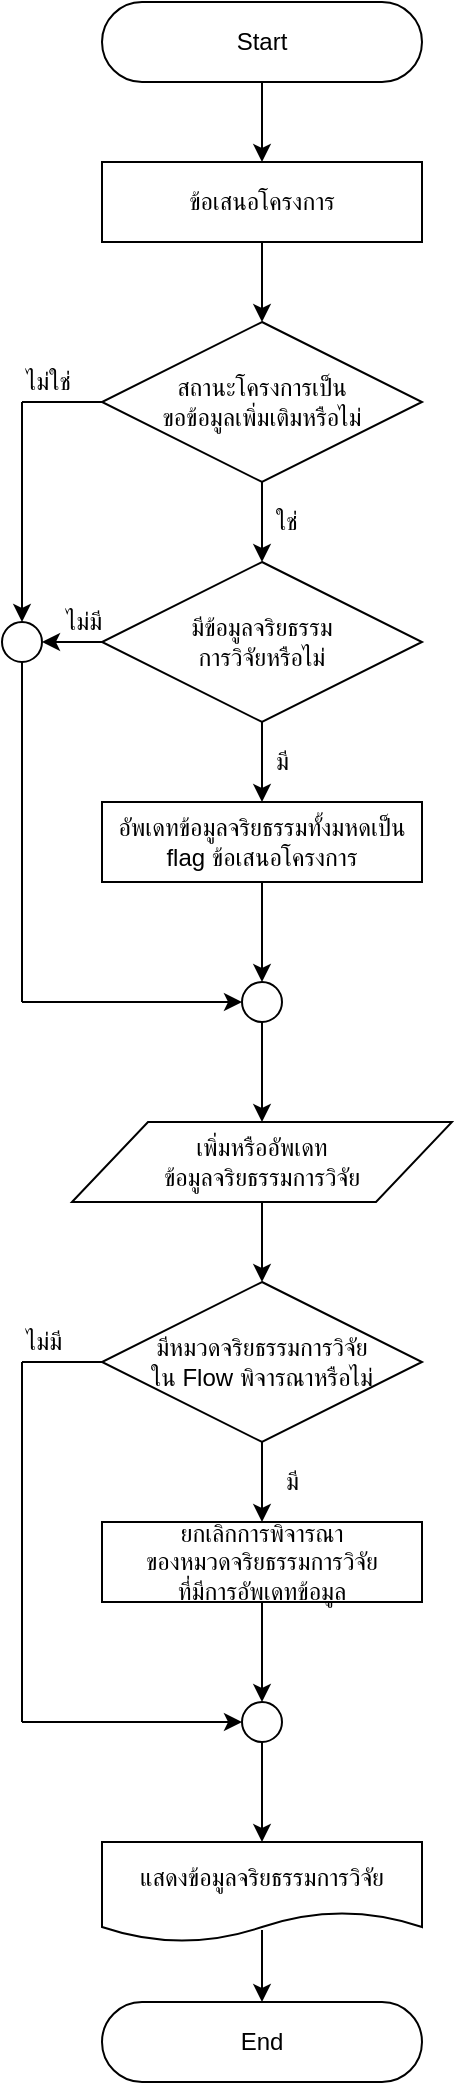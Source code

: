 <mxfile version="11.0.5" type="github"><diagram id="F0MMsIBtj9AIfdLqJUFV" name="Page-1"><mxGraphModel dx="1422" dy="796" grid="1" gridSize="10" guides="1" tooltips="1" connect="1" arrows="1" fold="1" page="1" pageScale="1" pageWidth="827" pageHeight="1169" math="0" shadow="0"><root><mxCell id="0"/><mxCell id="1" parent="0"/><mxCell id="wBLQEU3edu4Mty4B3jnI-2" value="Start" style="rounded=1;whiteSpace=wrap;html=1;arcSize=50;" vertex="1" parent="1"><mxGeometry x="320" y="40" width="160" height="40" as="geometry"/></mxCell><mxCell id="wBLQEU3edu4Mty4B3jnI-3" value="เพิ่มหรืออัพเดท&lt;br&gt;ข้อมูลจริยธรรมการวิจัย" style="shape=parallelogram;perimeter=parallelogramPerimeter;whiteSpace=wrap;html=1;" vertex="1" parent="1"><mxGeometry x="305" y="600" width="190" height="40" as="geometry"/></mxCell><mxCell id="wBLQEU3edu4Mty4B3jnI-4" value="ข้อเสนอโครงการ" style="rounded=0;whiteSpace=wrap;html=1;" vertex="1" parent="1"><mxGeometry x="320" y="120" width="160" height="40" as="geometry"/></mxCell><mxCell id="wBLQEU3edu4Mty4B3jnI-5" value="" style="endArrow=classic;html=1;exitX=0.5;exitY=1;exitDx=0;exitDy=0;" edge="1" parent="1" source="wBLQEU3edu4Mty4B3jnI-2" target="wBLQEU3edu4Mty4B3jnI-4"><mxGeometry width="50" height="50" relative="1" as="geometry"><mxPoint x="310" y="430" as="sourcePoint"/><mxPoint x="360" y="380" as="targetPoint"/></mxGeometry></mxCell><mxCell id="wBLQEU3edu4Mty4B3jnI-6" value="" style="endArrow=classic;html=1;exitX=0.5;exitY=1;exitDx=0;exitDy=0;" edge="1" parent="1" source="wBLQEU3edu4Mty4B3jnI-3"><mxGeometry width="50" height="50" relative="1" as="geometry"><mxPoint x="410" y="920" as="sourcePoint"/><mxPoint x="400" y="680" as="targetPoint"/></mxGeometry></mxCell><mxCell id="wBLQEU3edu4Mty4B3jnI-7" value="มีหมวดจริยธรรมการวิจัย&lt;br&gt;ใน Flow พิจารณาหรือไม่" style="rhombus;whiteSpace=wrap;html=1;" vertex="1" parent="1"><mxGeometry x="320" y="680" width="160" height="80" as="geometry"/></mxCell><mxCell id="wBLQEU3edu4Mty4B3jnI-8" value="ยกเลิกการพิจารณา&lt;br&gt;ของหมวดจริยธรรมการวิจัย&lt;br&gt;ที่มีการอัพเดทข้อมูล" style="rounded=0;whiteSpace=wrap;html=1;" vertex="1" parent="1"><mxGeometry x="320" y="800" width="160" height="40" as="geometry"/></mxCell><mxCell id="wBLQEU3edu4Mty4B3jnI-9" value="" style="endArrow=classic;html=1;exitX=0.5;exitY=1;exitDx=0;exitDy=0;entryX=0.5;entryY=0;entryDx=0;entryDy=0;" edge="1" parent="1" source="wBLQEU3edu4Mty4B3jnI-7" target="wBLQEU3edu4Mty4B3jnI-8"><mxGeometry width="50" height="50" relative="1" as="geometry"><mxPoint x="560" y="780" as="sourcePoint"/><mxPoint x="610" y="730" as="targetPoint"/></mxGeometry></mxCell><mxCell id="wBLQEU3edu4Mty4B3jnI-10" value="อัพเดทข้อมูลจริยธรรมทั้งมหดเป็น flag ข้อเสนอโครงการ" style="rounded=0;whiteSpace=wrap;html=1;" vertex="1" parent="1"><mxGeometry x="320" y="440" width="160" height="40" as="geometry"/></mxCell><mxCell id="wBLQEU3edu4Mty4B3jnI-11" value="แสดงข้อมูลจริยธรรมการวิจัย" style="shape=document;whiteSpace=wrap;html=1;boundedLbl=1;" vertex="1" parent="1"><mxGeometry x="320" y="960" width="160" height="50" as="geometry"/></mxCell><mxCell id="wBLQEU3edu4Mty4B3jnI-12" value="มี" style="text;html=1;resizable=0;points=[];autosize=1;align=left;verticalAlign=top;spacingTop=-4;" vertex="1" parent="1"><mxGeometry x="410" y="770" width="20" height="20" as="geometry"/></mxCell><mxCell id="wBLQEU3edu4Mty4B3jnI-13" value="" style="ellipse;whiteSpace=wrap;html=1;aspect=fixed;" vertex="1" parent="1"><mxGeometry x="390" y="890" width="20" height="20" as="geometry"/></mxCell><mxCell id="wBLQEU3edu4Mty4B3jnI-14" value="" style="endArrow=classic;html=1;entryX=0;entryY=0.5;entryDx=0;entryDy=0;" edge="1" parent="1" target="wBLQEU3edu4Mty4B3jnI-13"><mxGeometry width="50" height="50" relative="1" as="geometry"><mxPoint x="280" y="900" as="sourcePoint"/><mxPoint x="320" y="1030" as="targetPoint"/></mxGeometry></mxCell><mxCell id="wBLQEU3edu4Mty4B3jnI-15" value="" style="endArrow=none;html=1;" edge="1" parent="1"><mxGeometry width="50" height="50" relative="1" as="geometry"><mxPoint x="280" y="900" as="sourcePoint"/><mxPoint x="280" y="720" as="targetPoint"/></mxGeometry></mxCell><mxCell id="wBLQEU3edu4Mty4B3jnI-16" value="" style="endArrow=classic;html=1;exitX=0.5;exitY=1;exitDx=0;exitDy=0;entryX=0.5;entryY=0;entryDx=0;entryDy=0;" edge="1" parent="1" source="wBLQEU3edu4Mty4B3jnI-13" target="wBLQEU3edu4Mty4B3jnI-11"><mxGeometry width="50" height="50" relative="1" as="geometry"><mxPoint x="180" y="990" as="sourcePoint"/><mxPoint x="230" y="940" as="targetPoint"/></mxGeometry></mxCell><mxCell id="wBLQEU3edu4Mty4B3jnI-17" value="End" style="rounded=1;whiteSpace=wrap;html=1;arcSize=50;" vertex="1" parent="1"><mxGeometry x="320" y="1040" width="160" height="40" as="geometry"/></mxCell><mxCell id="wBLQEU3edu4Mty4B3jnI-18" value="" style="endArrow=classic;html=1;" edge="1" parent="1"><mxGeometry width="50" height="50" relative="1" as="geometry"><mxPoint x="400" y="1004" as="sourcePoint"/><mxPoint x="400" y="1040" as="targetPoint"/></mxGeometry></mxCell><mxCell id="wBLQEU3edu4Mty4B3jnI-19" value="" style="endArrow=classic;html=1;exitX=0.5;exitY=1;exitDx=0;exitDy=0;entryX=0.5;entryY=0;entryDx=0;entryDy=0;" edge="1" parent="1" source="wBLQEU3edu4Mty4B3jnI-8" target="wBLQEU3edu4Mty4B3jnI-13"><mxGeometry width="50" height="50" relative="1" as="geometry"><mxPoint x="630" y="860" as="sourcePoint"/><mxPoint x="680" y="810" as="targetPoint"/></mxGeometry></mxCell><mxCell id="wBLQEU3edu4Mty4B3jnI-20" value="สถานะโครงการเป็น&lt;br&gt;ขอข้อมูลเพิ่มเติมหรือไม่" style="rhombus;whiteSpace=wrap;html=1;" vertex="1" parent="1"><mxGeometry x="320" y="200" width="160" height="80" as="geometry"/></mxCell><mxCell id="wBLQEU3edu4Mty4B3jnI-21" value="" style="ellipse;whiteSpace=wrap;html=1;aspect=fixed;" vertex="1" parent="1"><mxGeometry x="390" y="530" width="20" height="20" as="geometry"/></mxCell><mxCell id="wBLQEU3edu4Mty4B3jnI-22" value="" style="endArrow=classic;html=1;exitX=0.5;exitY=1;exitDx=0;exitDy=0;entryX=0.5;entryY=0;entryDx=0;entryDy=0;" edge="1" parent="1" source="wBLQEU3edu4Mty4B3jnI-4" target="wBLQEU3edu4Mty4B3jnI-20"><mxGeometry width="50" height="50" relative="1" as="geometry"><mxPoint x="130" y="649" as="sourcePoint"/><mxPoint x="180" y="599" as="targetPoint"/></mxGeometry></mxCell><mxCell id="wBLQEU3edu4Mty4B3jnI-23" value="" style="endArrow=classic;html=1;exitX=0.5;exitY=1;exitDx=0;exitDy=0;entryX=0.5;entryY=0;entryDx=0;entryDy=0;" edge="1" parent="1" source="wBLQEU3edu4Mty4B3jnI-10" target="wBLQEU3edu4Mty4B3jnI-21"><mxGeometry width="50" height="50" relative="1" as="geometry"><mxPoint x="120" y="520" as="sourcePoint"/><mxPoint x="170" y="470" as="targetPoint"/></mxGeometry></mxCell><mxCell id="wBLQEU3edu4Mty4B3jnI-24" value="" style="endArrow=classic;html=1;exitX=0.5;exitY=1;exitDx=0;exitDy=0;entryX=0.5;entryY=0;entryDx=0;entryDy=0;" edge="1" parent="1" source="wBLQEU3edu4Mty4B3jnI-21" target="wBLQEU3edu4Mty4B3jnI-3"><mxGeometry width="50" height="50" relative="1" as="geometry"><mxPoint x="190" y="560" as="sourcePoint"/><mxPoint x="240" y="510" as="targetPoint"/></mxGeometry></mxCell><mxCell id="wBLQEU3edu4Mty4B3jnI-25" value="" style="endArrow=none;html=1;entryX=0;entryY=0.5;entryDx=0;entryDy=0;" edge="1" parent="1" target="wBLQEU3edu4Mty4B3jnI-20"><mxGeometry width="50" height="50" relative="1" as="geometry"><mxPoint x="280" y="240" as="sourcePoint"/><mxPoint x="200" y="430" as="targetPoint"/></mxGeometry></mxCell><mxCell id="wBLQEU3edu4Mty4B3jnI-26" value="" style="endArrow=classic;html=1;entryX=0;entryY=0.5;entryDx=0;entryDy=0;" edge="1" parent="1" target="wBLQEU3edu4Mty4B3jnI-21"><mxGeometry width="50" height="50" relative="1" as="geometry"><mxPoint x="280" y="540" as="sourcePoint"/><mxPoint x="260" y="570" as="targetPoint"/></mxGeometry></mxCell><mxCell id="wBLQEU3edu4Mty4B3jnI-27" value="มีข้อมูลจริยธรรม&lt;br&gt;การวิจัยหรือไม่" style="rhombus;whiteSpace=wrap;html=1;" vertex="1" parent="1"><mxGeometry x="320" y="320" width="160" height="80" as="geometry"/></mxCell><mxCell id="wBLQEU3edu4Mty4B3jnI-28" value="" style="ellipse;whiteSpace=wrap;html=1;aspect=fixed;" vertex="1" parent="1"><mxGeometry x="270" y="350" width="20" height="20" as="geometry"/></mxCell><mxCell id="wBLQEU3edu4Mty4B3jnI-29" value="" style="endArrow=classic;html=1;entryX=0.5;entryY=0;entryDx=0;entryDy=0;" edge="1" parent="1" target="wBLQEU3edu4Mty4B3jnI-28"><mxGeometry width="50" height="50" relative="1" as="geometry"><mxPoint x="280" y="240" as="sourcePoint"/><mxPoint x="180" y="290" as="targetPoint"/></mxGeometry></mxCell><mxCell id="wBLQEU3edu4Mty4B3jnI-30" value="" style="endArrow=classic;html=1;exitX=0;exitY=0.5;exitDx=0;exitDy=0;entryX=1;entryY=0.5;entryDx=0;entryDy=0;" edge="1" parent="1" source="wBLQEU3edu4Mty4B3jnI-27" target="wBLQEU3edu4Mty4B3jnI-28"><mxGeometry width="50" height="50" relative="1" as="geometry"><mxPoint x="190" y="450" as="sourcePoint"/><mxPoint x="240" y="400" as="targetPoint"/></mxGeometry></mxCell><mxCell id="wBLQEU3edu4Mty4B3jnI-31" value="" style="endArrow=classic;html=1;exitX=0.5;exitY=1;exitDx=0;exitDy=0;entryX=0.5;entryY=0;entryDx=0;entryDy=0;" edge="1" parent="1" source="wBLQEU3edu4Mty4B3jnI-20" target="wBLQEU3edu4Mty4B3jnI-27"><mxGeometry width="50" height="50" relative="1" as="geometry"><mxPoint x="610" y="300" as="sourcePoint"/><mxPoint x="660" y="250" as="targetPoint"/></mxGeometry></mxCell><mxCell id="wBLQEU3edu4Mty4B3jnI-32" value="" style="endArrow=none;html=1;entryX=0.5;entryY=1;entryDx=0;entryDy=0;" edge="1" parent="1" target="wBLQEU3edu4Mty4B3jnI-28"><mxGeometry width="50" height="50" relative="1" as="geometry"><mxPoint x="280" y="540" as="sourcePoint"/><mxPoint x="200" y="400" as="targetPoint"/></mxGeometry></mxCell><mxCell id="wBLQEU3edu4Mty4B3jnI-33" value="" style="endArrow=classic;html=1;exitX=0.5;exitY=1;exitDx=0;exitDy=0;entryX=0.5;entryY=0;entryDx=0;entryDy=0;" edge="1" parent="1" source="wBLQEU3edu4Mty4B3jnI-27" target="wBLQEU3edu4Mty4B3jnI-10"><mxGeometry width="50" height="50" relative="1" as="geometry"><mxPoint x="580" y="400" as="sourcePoint"/><mxPoint x="630" y="350" as="targetPoint"/></mxGeometry></mxCell><mxCell id="wBLQEU3edu4Mty4B3jnI-34" value="" style="endArrow=none;html=1;entryX=0;entryY=0.5;entryDx=0;entryDy=0;" edge="1" parent="1" target="wBLQEU3edu4Mty4B3jnI-7"><mxGeometry width="50" height="50" relative="1" as="geometry"><mxPoint x="280" y="720" as="sourcePoint"/><mxPoint x="200" y="690" as="targetPoint"/></mxGeometry></mxCell><mxCell id="wBLQEU3edu4Mty4B3jnI-35" value="ใช่" style="text;html=1;resizable=0;points=[];autosize=1;align=left;verticalAlign=top;spacingTop=-4;" vertex="1" parent="1"><mxGeometry x="405" y="290" width="30" height="20" as="geometry"/></mxCell><mxCell id="wBLQEU3edu4Mty4B3jnI-36" value="ไม่ใช่" style="text;html=1;resizable=0;points=[];autosize=1;align=left;verticalAlign=top;spacingTop=-4;" vertex="1" parent="1"><mxGeometry x="280" y="220" width="40" height="20" as="geometry"/></mxCell><mxCell id="wBLQEU3edu4Mty4B3jnI-37" value="มี" style="text;html=1;resizable=0;points=[];autosize=1;align=left;verticalAlign=top;spacingTop=-4;" vertex="1" parent="1"><mxGeometry x="405" y="410" width="20" height="20" as="geometry"/></mxCell><mxCell id="wBLQEU3edu4Mty4B3jnI-38" value="ไม่มี" style="text;html=1;resizable=0;points=[];autosize=1;align=left;verticalAlign=top;spacingTop=-4;" vertex="1" parent="1"><mxGeometry x="300" y="340" width="40" height="20" as="geometry"/></mxCell><mxCell id="wBLQEU3edu4Mty4B3jnI-39" value="ไม่มี" style="text;html=1;resizable=0;points=[];autosize=1;align=left;verticalAlign=top;spacingTop=-4;" vertex="1" parent="1"><mxGeometry x="280" y="700" width="40" height="20" as="geometry"/></mxCell></root></mxGraphModel></diagram></mxfile>